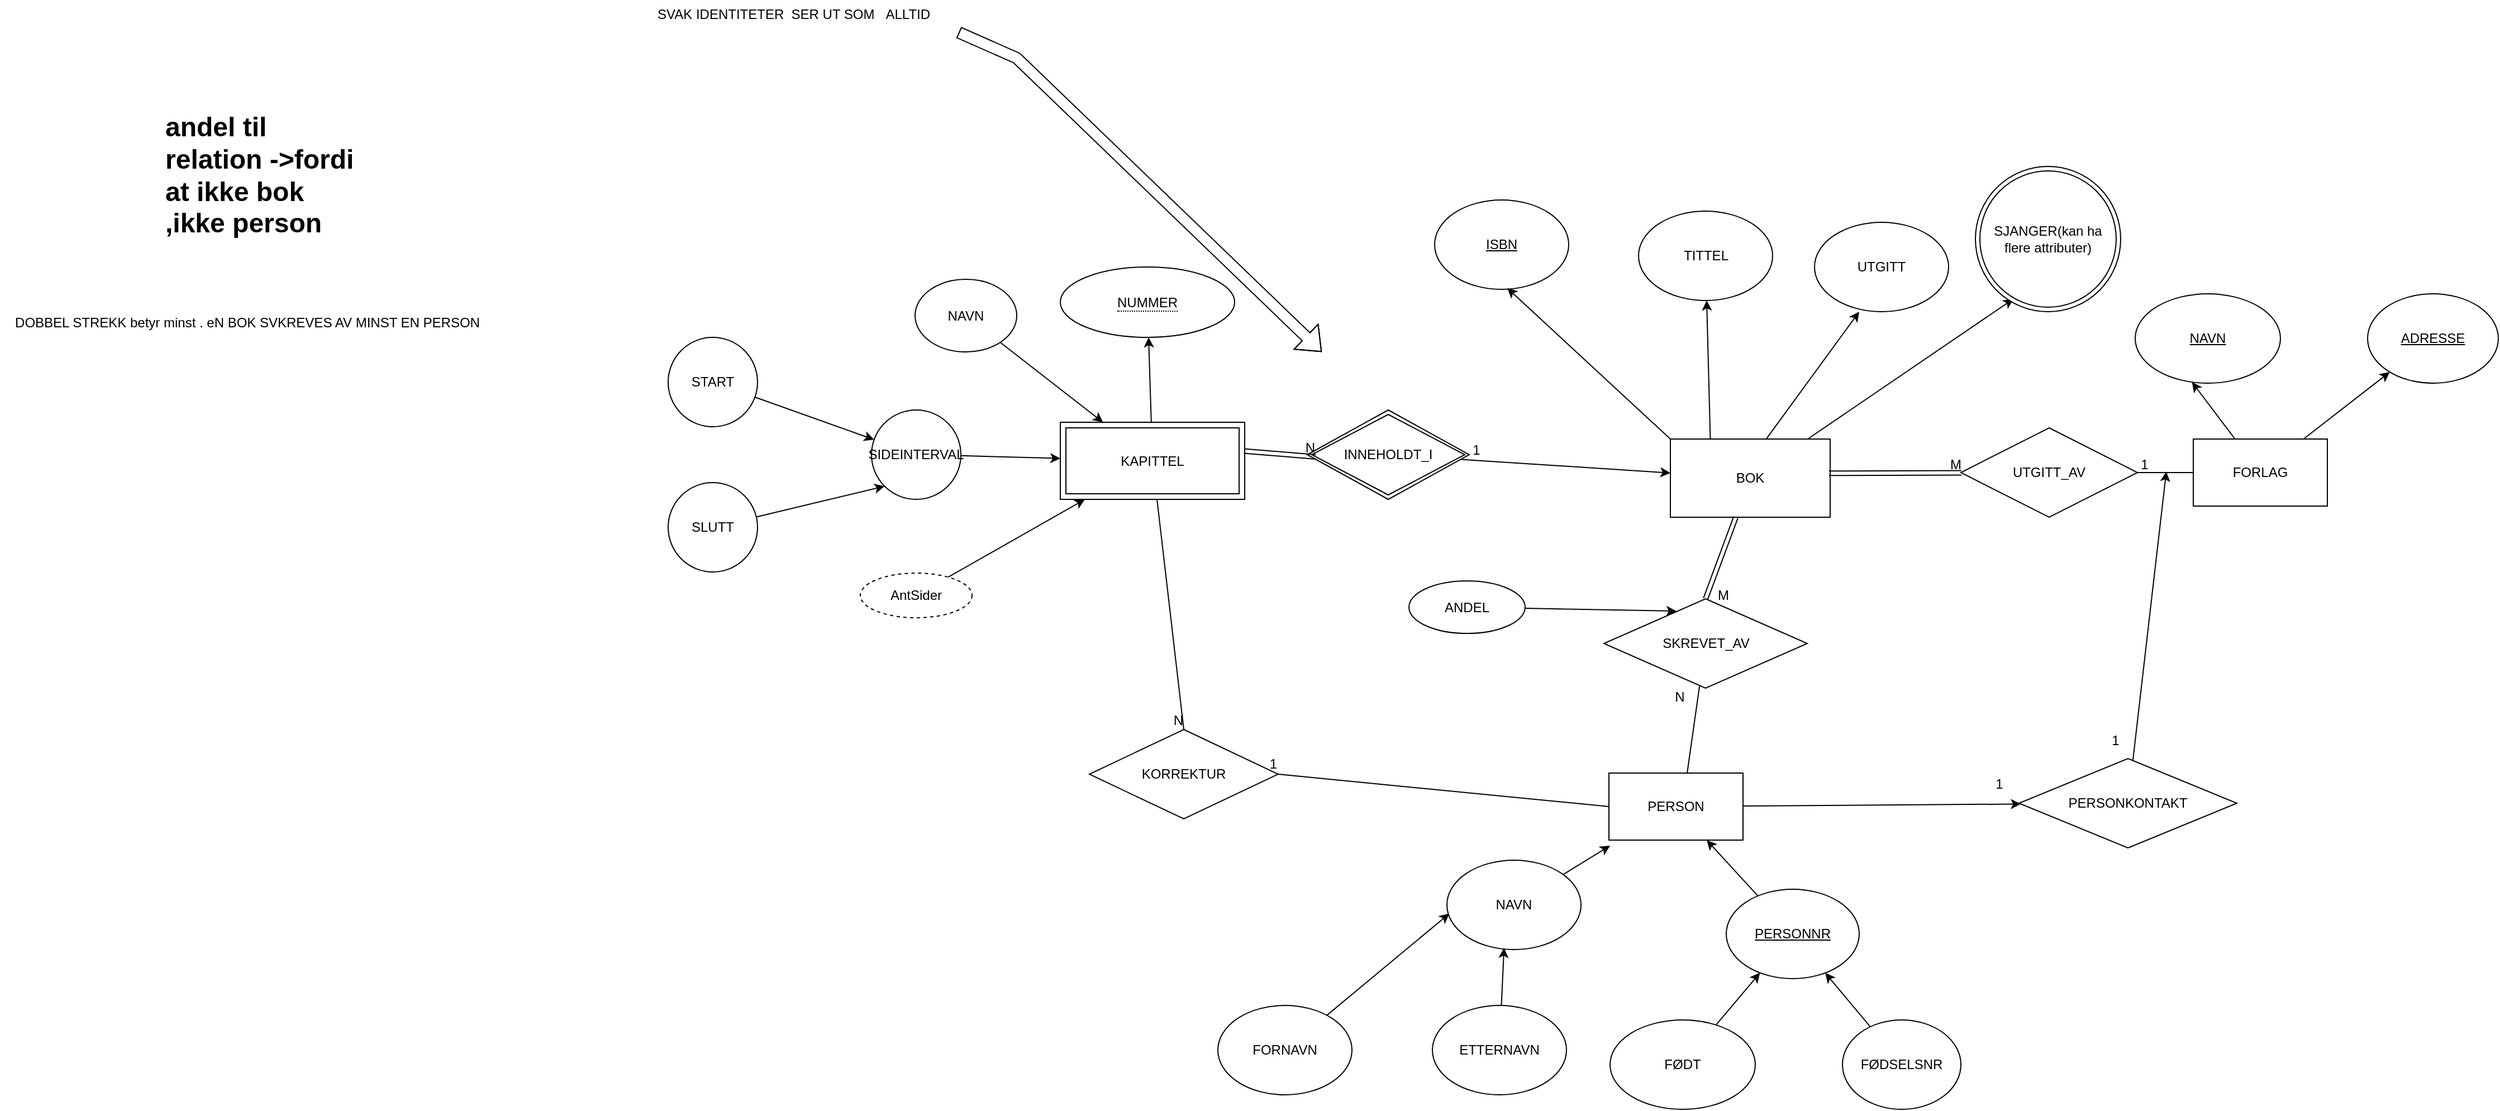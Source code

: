 <mxfile>
    <diagram id="oUwO2_aYQNwKnljaSvVU" name="Page-1">
        <mxGraphModel dx="3016" dy="907" grid="1" gridSize="13" guides="1" tooltips="1" connect="1" arrows="1" fold="1" page="0" pageScale="1" pageWidth="850" pageHeight="1100" math="0" shadow="0">
            <root>
                <mxCell id="0"/>
                <mxCell id="1" parent="0"/>
                <mxCell id="5" value="&lt;u&gt;ISBN&lt;/u&gt;" style="ellipse;whiteSpace=wrap;html=1;" vertex="1" parent="1">
                    <mxGeometry x="10" y="280" width="120" height="80" as="geometry"/>
                </mxCell>
                <mxCell id="6" value="" style="endArrow=classic;html=1;exitX=0;exitY=0;exitDx=0;exitDy=0;entryX=0.542;entryY=0.986;entryDx=0;entryDy=0;entryPerimeter=0;" edge="1" parent="1" source="4" target="5">
                    <mxGeometry width="50" height="50" relative="1" as="geometry">
                        <mxPoint x="210" y="360" as="sourcePoint"/>
                        <mxPoint x="260" y="310" as="targetPoint"/>
                    </mxGeometry>
                </mxCell>
                <mxCell id="7" value="TITTEL" style="ellipse;whiteSpace=wrap;html=1;" vertex="1" parent="1">
                    <mxGeometry x="192.5" y="290" width="120" height="80" as="geometry"/>
                </mxCell>
                <mxCell id="4" value="BOK&lt;br&gt;" style="whiteSpace=wrap;html=1;" vertex="1" parent="1">
                    <mxGeometry x="221" y="494" width="143" height="70" as="geometry"/>
                </mxCell>
                <mxCell id="8" value="" style="endArrow=classic;html=1;exitX=0.25;exitY=0;exitDx=0;exitDy=0;" edge="1" parent="1" source="4" target="7">
                    <mxGeometry width="50" height="50" relative="1" as="geometry">
                        <mxPoint x="320" y="340" as="sourcePoint"/>
                        <mxPoint x="370" y="290" as="targetPoint"/>
                    </mxGeometry>
                </mxCell>
                <mxCell id="9" value="UTGITT" style="ellipse;whiteSpace=wrap;html=1;" vertex="1" parent="1">
                    <mxGeometry x="350" y="300" width="120" height="80" as="geometry"/>
                </mxCell>
                <mxCell id="11" value="" style="endArrow=classic;html=1;" edge="1" parent="1" source="4">
                    <mxGeometry width="50" height="50" relative="1" as="geometry">
                        <mxPoint x="460" y="450" as="sourcePoint"/>
                        <mxPoint x="528.005" y="368.569" as="targetPoint"/>
                    </mxGeometry>
                </mxCell>
                <mxCell id="12" value="" style="endArrow=classic;html=1;exitX=0.598;exitY=0.005;exitDx=0;exitDy=0;exitPerimeter=0;" edge="1" parent="1" source="4">
                    <mxGeometry width="50" height="50" relative="1" as="geometry">
                        <mxPoint x="450" y="440" as="sourcePoint"/>
                        <mxPoint x="390" y="380" as="targetPoint"/>
                        <Array as="points">
                            <mxPoint x="390" y="380"/>
                        </Array>
                    </mxGeometry>
                </mxCell>
                <mxCell id="19" style="edgeStyle=none;html=1;" edge="1" parent="1" source="16">
                    <mxGeometry relative="1" as="geometry">
                        <mxPoint x="702" y="524" as="targetPoint"/>
                    </mxGeometry>
                </mxCell>
                <mxCell id="16" value="UTGITT_AV" style="rhombus;whiteSpace=wrap;html=1;" vertex="1" parent="1">
                    <mxGeometry x="481" y="484" width="158" height="80" as="geometry"/>
                </mxCell>
                <mxCell id="20" value="M" style="text;html=1;align=center;verticalAlign=middle;resizable=0;points=[];autosize=1;strokeColor=none;fillColor=none;" vertex="1" parent="1">
                    <mxGeometry x="456" y="504" width="39" height="26" as="geometry"/>
                </mxCell>
                <mxCell id="21" value="1" style="text;html=1;align=center;verticalAlign=middle;resizable=0;points=[];autosize=1;strokeColor=none;fillColor=none;" vertex="1" parent="1">
                    <mxGeometry x="625" y="504" width="39" height="26" as="geometry"/>
                </mxCell>
                <mxCell id="24" style="edgeStyle=none;html=1;entryX=0.391;entryY=0.988;entryDx=0;entryDy=0;entryPerimeter=0;" edge="1" parent="1" source="22" target="23">
                    <mxGeometry relative="1" as="geometry"/>
                </mxCell>
                <mxCell id="57" style="edgeStyle=none;html=1;" edge="1" parent="1" source="22" target="55">
                    <mxGeometry relative="1" as="geometry"/>
                </mxCell>
                <mxCell id="22" value="FORLAG" style="whiteSpace=wrap;html=1;" vertex="1" parent="1">
                    <mxGeometry x="689" y="494" width="120" height="60" as="geometry"/>
                </mxCell>
                <mxCell id="23" value="&lt;u&gt;NAVN&lt;/u&gt;" style="ellipse;whiteSpace=wrap;html=1;" vertex="1" parent="1">
                    <mxGeometry x="637" y="364" width="130" height="80" as="geometry"/>
                </mxCell>
                <mxCell id="64" style="edgeStyle=none;html=1;" edge="1" parent="1" source="25" target="61">
                    <mxGeometry relative="1" as="geometry"/>
                </mxCell>
                <mxCell id="25" value="PERSON" style="rounded=0;whiteSpace=wrap;html=1;" vertex="1" parent="1">
                    <mxGeometry x="166" y="793" width="120" height="60" as="geometry"/>
                </mxCell>
                <mxCell id="28" style="edgeStyle=none;html=1;" edge="1" parent="1" source="27" target="25">
                    <mxGeometry relative="1" as="geometry"/>
                </mxCell>
                <mxCell id="27" value="&lt;u&gt;PERSONNR&lt;/u&gt;" style="ellipse;whiteSpace=wrap;html=1;" vertex="1" parent="1">
                    <mxGeometry x="271" y="897" width="119" height="80" as="geometry"/>
                </mxCell>
                <mxCell id="31" style="edgeStyle=none;html=1;" edge="1" parent="1" source="29" target="27">
                    <mxGeometry relative="1" as="geometry"/>
                </mxCell>
                <mxCell id="29" value="FØDT" style="ellipse;whiteSpace=wrap;html=1;" vertex="1" parent="1">
                    <mxGeometry x="167" y="1014" width="130" height="80" as="geometry"/>
                </mxCell>
                <mxCell id="32" style="edgeStyle=none;html=1;" edge="1" parent="1" source="30" target="27">
                    <mxGeometry relative="1" as="geometry"/>
                </mxCell>
                <mxCell id="30" value="FØDSELSNR" style="ellipse;whiteSpace=wrap;html=1;" vertex="1" parent="1">
                    <mxGeometry x="375" y="1014" width="106" height="80" as="geometry"/>
                </mxCell>
                <mxCell id="36" value="DOBBEL STREKK betyr minst . eN BOK SVKREVES AV MINST EN PERSON" style="text;html=1;align=center;verticalAlign=middle;resizable=0;points=[];autosize=1;strokeColor=none;fillColor=none;" vertex="1" parent="1">
                    <mxGeometry x="-1274" y="377" width="442" height="26" as="geometry"/>
                </mxCell>
                <mxCell id="38" value="SJANGER(kan ha flere attributer)" style="ellipse;shape=doubleEllipse;whiteSpace=wrap;html=1;aspect=fixed;" vertex="1" parent="1">
                    <mxGeometry x="494" y="250" width="130" height="130" as="geometry"/>
                </mxCell>
                <mxCell id="44" style="edgeStyle=none;html=1;entryX=0.018;entryY=0.597;entryDx=0;entryDy=0;entryPerimeter=0;" edge="1" parent="1" source="39" target="41">
                    <mxGeometry relative="1" as="geometry"/>
                </mxCell>
                <mxCell id="39" value="FORNAVN" style="ellipse;whiteSpace=wrap;html=1;" vertex="1" parent="1">
                    <mxGeometry x="-184" y="1001" width="120" height="80" as="geometry"/>
                </mxCell>
                <mxCell id="43" style="edgeStyle=none;html=1;entryX=0.426;entryY=0.981;entryDx=0;entryDy=0;entryPerimeter=0;" edge="1" parent="1" source="40" target="41">
                    <mxGeometry relative="1" as="geometry"/>
                </mxCell>
                <mxCell id="40" value="ETTERNAVN" style="ellipse;whiteSpace=wrap;html=1;" vertex="1" parent="1">
                    <mxGeometry x="8" y="1001" width="120" height="80" as="geometry"/>
                </mxCell>
                <mxCell id="42" style="edgeStyle=none;html=1;" edge="1" parent="1" source="41">
                    <mxGeometry relative="1" as="geometry">
                        <mxPoint x="167" y="858" as="targetPoint"/>
                    </mxGeometry>
                </mxCell>
                <mxCell id="41" value="NAVN" style="ellipse;whiteSpace=wrap;html=1;" vertex="1" parent="1">
                    <mxGeometry x="21" y="871" width="120" height="80" as="geometry"/>
                </mxCell>
                <mxCell id="45" value="SKREVET_AV" style="rhombus;whiteSpace=wrap;html=1;" vertex="1" parent="1">
                    <mxGeometry x="161.5" y="637" width="182" height="80" as="geometry"/>
                </mxCell>
                <mxCell id="49" value="" style="endArrow=none;html=1;" edge="1" parent="1" target="45">
                    <mxGeometry width="50" height="50" relative="1" as="geometry">
                        <mxPoint x="236" y="793" as="sourcePoint"/>
                        <mxPoint x="286" y="743" as="targetPoint"/>
                    </mxGeometry>
                </mxCell>
                <mxCell id="50" value="" style="shape=link;html=1;exitX=0.5;exitY=0;exitDx=0;exitDy=0;" edge="1" parent="1" source="45" target="4">
                    <mxGeometry width="100" relative="1" as="geometry">
                        <mxPoint x="221" y="611" as="sourcePoint"/>
                        <mxPoint x="321" y="611" as="targetPoint"/>
                    </mxGeometry>
                </mxCell>
                <mxCell id="52" value="" style="shape=link;html=1;exitX=0.993;exitY=0.438;exitDx=0;exitDy=0;exitPerimeter=0;" edge="1" parent="1" source="4" target="16">
                    <mxGeometry width="100" relative="1" as="geometry">
                        <mxPoint x="370" y="523.67" as="sourcePoint"/>
                        <mxPoint x="390" y="546" as="targetPoint"/>
                    </mxGeometry>
                </mxCell>
                <mxCell id="53" value="M" style="text;html=1;align=center;verticalAlign=middle;resizable=0;points=[];autosize=1;strokeColor=none;fillColor=none;" vertex="1" parent="1">
                    <mxGeometry x="248" y="621" width="39" height="26" as="geometry"/>
                </mxCell>
                <mxCell id="54" value="N&lt;br&gt;" style="text;html=1;align=center;verticalAlign=middle;resizable=0;points=[];autosize=1;strokeColor=none;fillColor=none;" vertex="1" parent="1">
                    <mxGeometry x="209" y="712" width="39" height="26" as="geometry"/>
                </mxCell>
                <mxCell id="55" value="&lt;u&gt;ADRESSE&lt;br&gt;&lt;/u&gt;" style="ellipse;whiteSpace=wrap;html=1;" vertex="1" parent="1">
                    <mxGeometry x="845" y="364" width="117" height="80" as="geometry"/>
                </mxCell>
                <mxCell id="59" style="edgeStyle=none;html=1;entryX=0.357;entryY=0.138;entryDx=0;entryDy=0;entryPerimeter=0;" edge="1" parent="1" source="58" target="45">
                    <mxGeometry relative="1" as="geometry"/>
                </mxCell>
                <mxCell id="58" value="ANDEL" style="ellipse;whiteSpace=wrap;html=1;" vertex="1" parent="1">
                    <mxGeometry x="-13" y="621" width="104" height="47" as="geometry"/>
                </mxCell>
                <mxCell id="60" value="&lt;h1&gt;andel til relation -&amp;gt;fordi at ikke bok ,ikke person&lt;/h1&gt;" style="text;html=1;strokeColor=none;fillColor=none;spacing=5;spacingTop=-20;whiteSpace=wrap;overflow=hidden;rounded=0;" vertex="1" parent="1">
                    <mxGeometry x="-1131" y="195" width="190" height="120" as="geometry"/>
                </mxCell>
                <mxCell id="66" style="edgeStyle=none;html=1;entryX=1.022;entryY=0.734;entryDx=0;entryDy=0;entryPerimeter=0;" edge="1" parent="1" source="61" target="21">
                    <mxGeometry relative="1" as="geometry"/>
                </mxCell>
                <mxCell id="61" value="PERSONKONTAKT" style="rhombus;whiteSpace=wrap;html=1;" vertex="1" parent="1">
                    <mxGeometry x="533" y="780" width="195" height="80" as="geometry"/>
                </mxCell>
                <mxCell id="65" value="1" style="text;html=1;align=center;verticalAlign=middle;resizable=0;points=[];autosize=1;strokeColor=none;fillColor=none;" vertex="1" parent="1">
                    <mxGeometry x="495" y="790" width="39" height="26" as="geometry"/>
                </mxCell>
                <mxCell id="67" value="1&lt;br&gt;" style="text;html=1;align=center;verticalAlign=middle;resizable=0;points=[];autosize=1;strokeColor=none;fillColor=none;" vertex="1" parent="1">
                    <mxGeometry x="599" y="751" width="39" height="26" as="geometry"/>
                </mxCell>
                <mxCell id="71" style="edgeStyle=none;html=1;" edge="1" parent="1" source="70" target="4">
                    <mxGeometry relative="1" as="geometry"/>
                </mxCell>
                <mxCell id="70" value="INNEHOLDT_I" style="rhombus;whiteSpace=wrap;html=1;double=1;" vertex="1" parent="1">
                    <mxGeometry x="-104" y="468" width="145" height="80" as="geometry"/>
                </mxCell>
                <mxCell id="76" value="&lt;span style=&quot;border-bottom: 1px dotted&quot;&gt;NUMMER&lt;br&gt;&lt;/span&gt;" style="ellipse;whiteSpace=wrap;html=1;align=center;" vertex="1" parent="1">
                    <mxGeometry x="-325" y="340" width="156" height="63" as="geometry"/>
                </mxCell>
                <mxCell id="85" style="edgeStyle=none;html=1;" edge="1" parent="1" source="78" target="76">
                    <mxGeometry relative="1" as="geometry"/>
                </mxCell>
                <mxCell id="78" value="KAPITTEL" style="shape=ext;margin=3;double=1;whiteSpace=wrap;html=1;align=center;" vertex="1" parent="1">
                    <mxGeometry x="-325" y="479" width="165" height="69" as="geometry"/>
                </mxCell>
                <mxCell id="84" value="1&lt;br&gt;" style="text;html=1;align=center;verticalAlign=middle;resizable=0;points=[];autosize=1;strokeColor=none;fillColor=none;" vertex="1" parent="1">
                    <mxGeometry x="27" y="491" width="39" height="26" as="geometry"/>
                </mxCell>
                <mxCell id="86" value="SVAK IDENTITETER&amp;nbsp; SER UT SOM&amp;nbsp; &amp;nbsp;ALLTID" style="text;html=1;align=center;verticalAlign=middle;resizable=0;points=[];autosize=1;strokeColor=none;fillColor=none;" vertex="1" parent="1">
                    <mxGeometry x="-701" y="101" width="273" height="26" as="geometry"/>
                </mxCell>
                <mxCell id="88" value="" style="shape=flexArrow;endArrow=classic;html=1;" edge="1" parent="1">
                    <mxGeometry width="50" height="50" relative="1" as="geometry">
                        <mxPoint x="-416" y="130" as="sourcePoint"/>
                        <mxPoint x="-91" y="416" as="targetPoint"/>
                        <Array as="points">
                            <mxPoint x="-364" y="153"/>
                        </Array>
                    </mxGeometry>
                </mxCell>
                <mxCell id="99" style="edgeStyle=none;html=1;" edge="1" parent="1" source="90" target="78">
                    <mxGeometry relative="1" as="geometry"/>
                </mxCell>
                <mxCell id="90" value="NAVN" style="ellipse;whiteSpace=wrap;html=1;" vertex="1" parent="1">
                    <mxGeometry x="-455" y="351" width="91" height="65" as="geometry"/>
                </mxCell>
                <mxCell id="91" value="" style="shape=link;html=1;rounded=0;exitX=0.996;exitY=0.373;exitDx=0;exitDy=0;exitPerimeter=0;entryX=0.052;entryY=0.525;entryDx=0;entryDy=0;entryPerimeter=0;" edge="1" parent="1" source="78" target="70">
                    <mxGeometry relative="1" as="geometry">
                        <mxPoint x="52" y="585" as="sourcePoint"/>
                        <mxPoint x="212" y="585" as="targetPoint"/>
                    </mxGeometry>
                </mxCell>
                <mxCell id="92" value="N" style="resizable=0;html=1;align=right;verticalAlign=bottom;" connectable="0" vertex="1" parent="91">
                    <mxGeometry x="1" relative="1" as="geometry"/>
                </mxCell>
                <mxCell id="98" style="edgeStyle=none;html=1;" edge="1" parent="1" source="93" target="78">
                    <mxGeometry relative="1" as="geometry"/>
                </mxCell>
                <mxCell id="93" value="SIDEINTERVAL" style="ellipse;whiteSpace=wrap;html=1;" vertex="1" parent="1">
                    <mxGeometry x="-494" y="468" width="80" height="80" as="geometry"/>
                </mxCell>
                <mxCell id="100" style="edgeStyle=none;html=1;" edge="1" parent="1" source="94" target="93">
                    <mxGeometry relative="1" as="geometry"/>
                </mxCell>
                <mxCell id="94" value="START" style="ellipse;whiteSpace=wrap;html=1;" vertex="1" parent="1">
                    <mxGeometry x="-676" y="403" width="80" height="80" as="geometry"/>
                </mxCell>
                <mxCell id="101" style="edgeStyle=none;html=1;entryX=0;entryY=1;entryDx=0;entryDy=0;" edge="1" parent="1" source="95" target="93">
                    <mxGeometry relative="1" as="geometry"/>
                </mxCell>
                <mxCell id="95" value="SLUTT&lt;br&gt;" style="ellipse;whiteSpace=wrap;html=1;" vertex="1" parent="1">
                    <mxGeometry x="-676" y="533" width="80" height="80" as="geometry"/>
                </mxCell>
                <mxCell id="97" style="edgeStyle=none;html=1;" edge="1" parent="1" source="96" target="78">
                    <mxGeometry relative="1" as="geometry"/>
                </mxCell>
                <mxCell id="96" value="AntSider" style="ellipse;whiteSpace=wrap;html=1;align=center;dashed=1;" vertex="1" parent="1">
                    <mxGeometry x="-504" y="614" width="100" height="40" as="geometry"/>
                </mxCell>
                <mxCell id="102" value="KORREKTUR" style="rhombus;whiteSpace=wrap;html=1;" vertex="1" parent="1">
                    <mxGeometry x="-299" y="754" width="169" height="80" as="geometry"/>
                </mxCell>
                <mxCell id="103" value="" style="endArrow=none;html=1;rounded=0;entryX=0.5;entryY=0;entryDx=0;entryDy=0;" edge="1" parent="1" source="78" target="102">
                    <mxGeometry relative="1" as="geometry">
                        <mxPoint x="-286" y="663" as="sourcePoint"/>
                        <mxPoint x="-126" y="663" as="targetPoint"/>
                    </mxGeometry>
                </mxCell>
                <mxCell id="104" value="N" style="resizable=0;html=1;align=right;verticalAlign=bottom;" connectable="0" vertex="1" parent="103">
                    <mxGeometry x="1" relative="1" as="geometry"/>
                </mxCell>
                <mxCell id="105" value="" style="endArrow=none;html=1;rounded=0;entryX=1;entryY=0.5;entryDx=0;entryDy=0;exitX=0;exitY=0.5;exitDx=0;exitDy=0;" edge="1" parent="1" source="25" target="102">
                    <mxGeometry relative="1" as="geometry">
                        <mxPoint x="-286" y="663" as="sourcePoint"/>
                        <mxPoint x="-126" y="663" as="targetPoint"/>
                        <Array as="points"/>
                    </mxGeometry>
                </mxCell>
                <mxCell id="106" value="1" style="resizable=0;html=1;align=right;verticalAlign=bottom;" connectable="0" vertex="1" parent="105">
                    <mxGeometry x="1" relative="1" as="geometry"/>
                </mxCell>
            </root>
        </mxGraphModel>
    </diagram>
</mxfile>